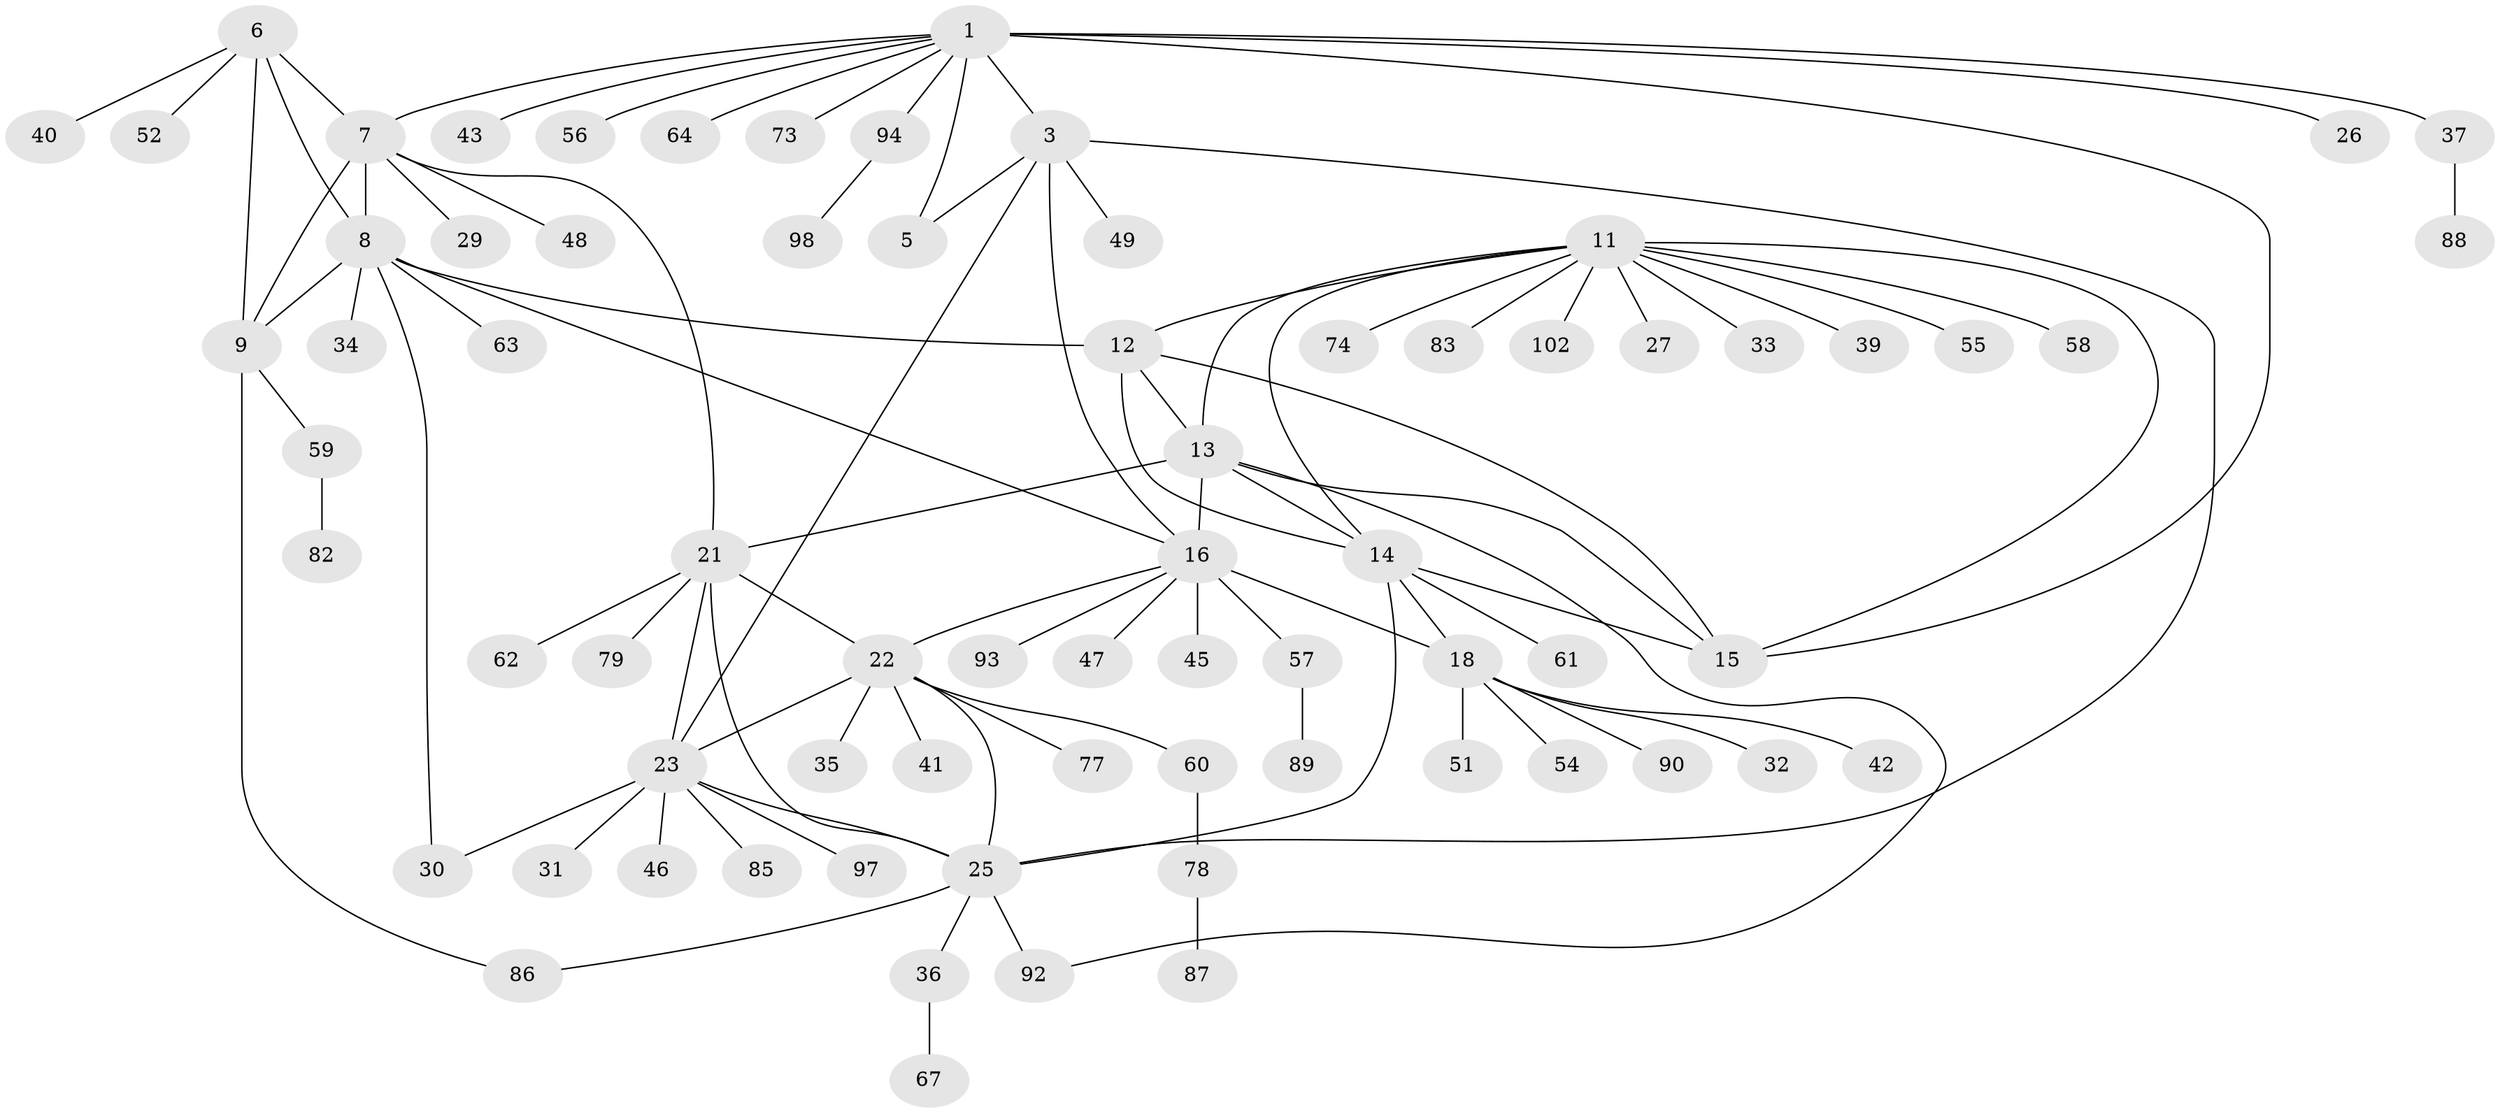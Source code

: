 // original degree distribution, {5: 0.05825242718446602, 9: 0.019417475728155338, 8: 0.05825242718446602, 10: 0.038834951456310676, 7: 0.038834951456310676, 12: 0.009708737864077669, 6: 0.019417475728155338, 1: 0.5242718446601942, 2: 0.21359223300970873, 3: 0.019417475728155338}
// Generated by graph-tools (version 1.1) at 2025/19/03/04/25 18:19:52]
// undirected, 72 vertices, 96 edges
graph export_dot {
graph [start="1"]
  node [color=gray90,style=filled];
  1 [super="+2"];
  3;
  5 [super="+84"];
  6 [super="+72"];
  7 [super="+10+91"];
  8;
  9 [super="+68"];
  11;
  12;
  13 [super="+75+28"];
  14;
  15 [super="+44"];
  16 [super="+19+69+20+17"];
  18;
  21;
  22 [super="+101"];
  23 [super="+24+71"];
  25 [super="+99+100"];
  26;
  27;
  29 [super="+66"];
  30 [super="+53"];
  31;
  32;
  33 [super="+38"];
  34;
  35;
  36;
  37;
  39;
  40;
  41;
  42;
  43;
  45;
  46;
  47;
  48;
  49;
  51;
  52;
  54;
  55;
  56;
  57;
  58;
  59;
  60;
  61 [super="+81"];
  62;
  63;
  64;
  67;
  73;
  74 [super="+80"];
  77;
  78;
  79;
  82;
  83;
  85;
  86;
  87;
  88;
  89 [super="+96"];
  90;
  92;
  93;
  94;
  97;
  98;
  102;
  1 -- 3 [weight=3];
  1 -- 5 [weight=3];
  1 -- 7;
  1 -- 64;
  1 -- 37;
  1 -- 73;
  1 -- 43;
  1 -- 15;
  1 -- 56;
  1 -- 26;
  1 -- 94;
  3 -- 5;
  3 -- 25;
  3 -- 49;
  3 -- 16;
  3 -- 23;
  6 -- 7 [weight=2];
  6 -- 8;
  6 -- 9;
  6 -- 40;
  6 -- 52;
  7 -- 8 [weight=2];
  7 -- 9 [weight=2];
  7 -- 21;
  7 -- 29;
  7 -- 48;
  8 -- 9;
  8 -- 12;
  8 -- 34;
  8 -- 63;
  8 -- 30;
  8 -- 16;
  9 -- 59;
  9 -- 86;
  11 -- 12;
  11 -- 13;
  11 -- 14;
  11 -- 15;
  11 -- 27;
  11 -- 33;
  11 -- 39;
  11 -- 55;
  11 -- 58;
  11 -- 74;
  11 -- 83;
  11 -- 102;
  12 -- 13;
  12 -- 14;
  12 -- 15;
  13 -- 14;
  13 -- 15;
  13 -- 21;
  13 -- 16;
  13 -- 92;
  14 -- 15;
  14 -- 18;
  14 -- 61;
  14 -- 25;
  16 -- 18 [weight=4];
  16 -- 22 [weight=2];
  16 -- 57;
  16 -- 45;
  16 -- 47;
  16 -- 93;
  18 -- 32;
  18 -- 42;
  18 -- 51;
  18 -- 54;
  18 -- 90;
  21 -- 22;
  21 -- 23 [weight=2];
  21 -- 25;
  21 -- 62;
  21 -- 79;
  22 -- 23 [weight=2];
  22 -- 25;
  22 -- 35;
  22 -- 41;
  22 -- 60;
  22 -- 77;
  23 -- 25 [weight=2];
  23 -- 31;
  23 -- 97;
  23 -- 46;
  23 -- 85;
  23 -- 30;
  25 -- 36;
  25 -- 86;
  25 -- 92 [weight=2];
  36 -- 67;
  37 -- 88;
  57 -- 89;
  59 -- 82;
  60 -- 78;
  78 -- 87;
  94 -- 98;
}
